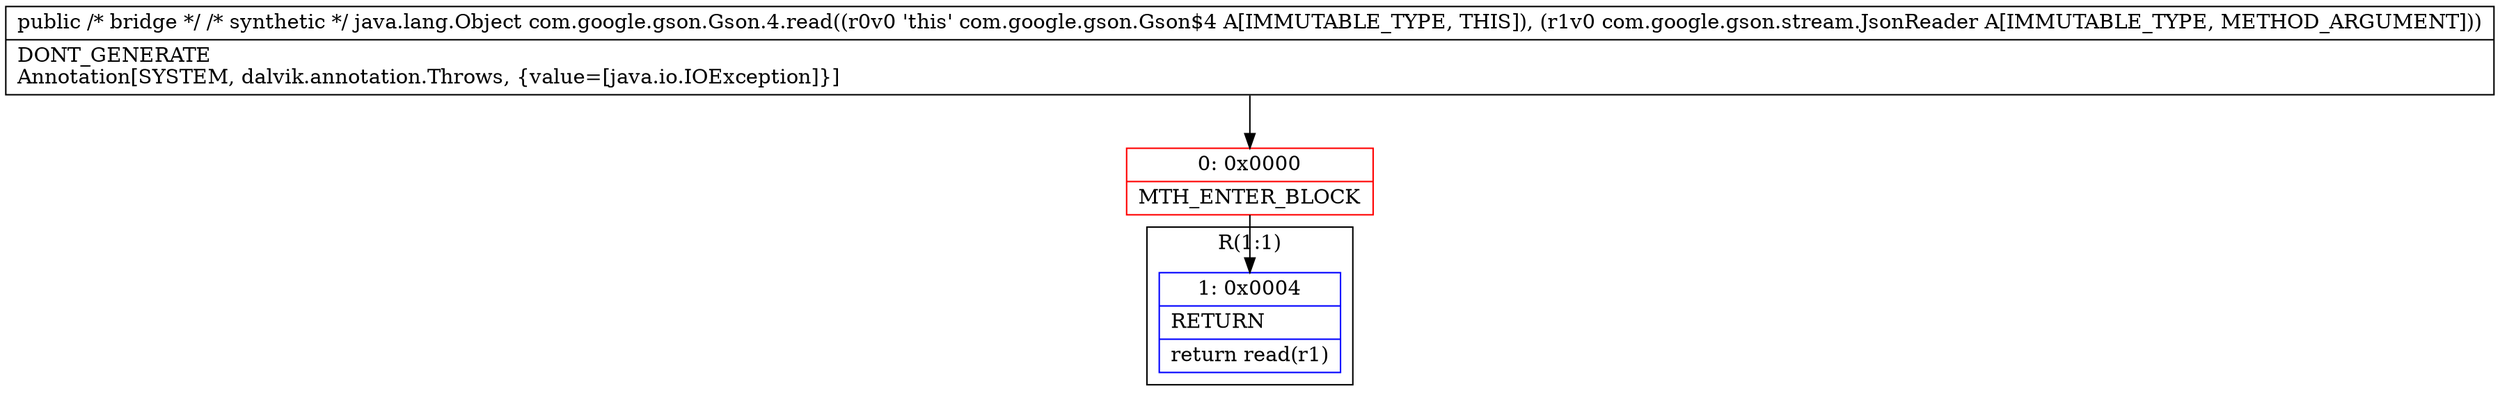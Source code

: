 digraph "CFG forcom.google.gson.Gson.4.read(Lcom\/google\/gson\/stream\/JsonReader;)Ljava\/lang\/Object;" {
subgraph cluster_Region_21770671 {
label = "R(1:1)";
node [shape=record,color=blue];
Node_1 [shape=record,label="{1\:\ 0x0004|RETURN\l|return read(r1)\l}"];
}
Node_0 [shape=record,color=red,label="{0\:\ 0x0000|MTH_ENTER_BLOCK\l}"];
MethodNode[shape=record,label="{public \/* bridge *\/ \/* synthetic *\/ java.lang.Object com.google.gson.Gson.4.read((r0v0 'this' com.google.gson.Gson$4 A[IMMUTABLE_TYPE, THIS]), (r1v0 com.google.gson.stream.JsonReader A[IMMUTABLE_TYPE, METHOD_ARGUMENT]))  | DONT_GENERATE\lAnnotation[SYSTEM, dalvik.annotation.Throws, \{value=[java.io.IOException]\}]\l}"];
MethodNode -> Node_0;
Node_0 -> Node_1;
}

